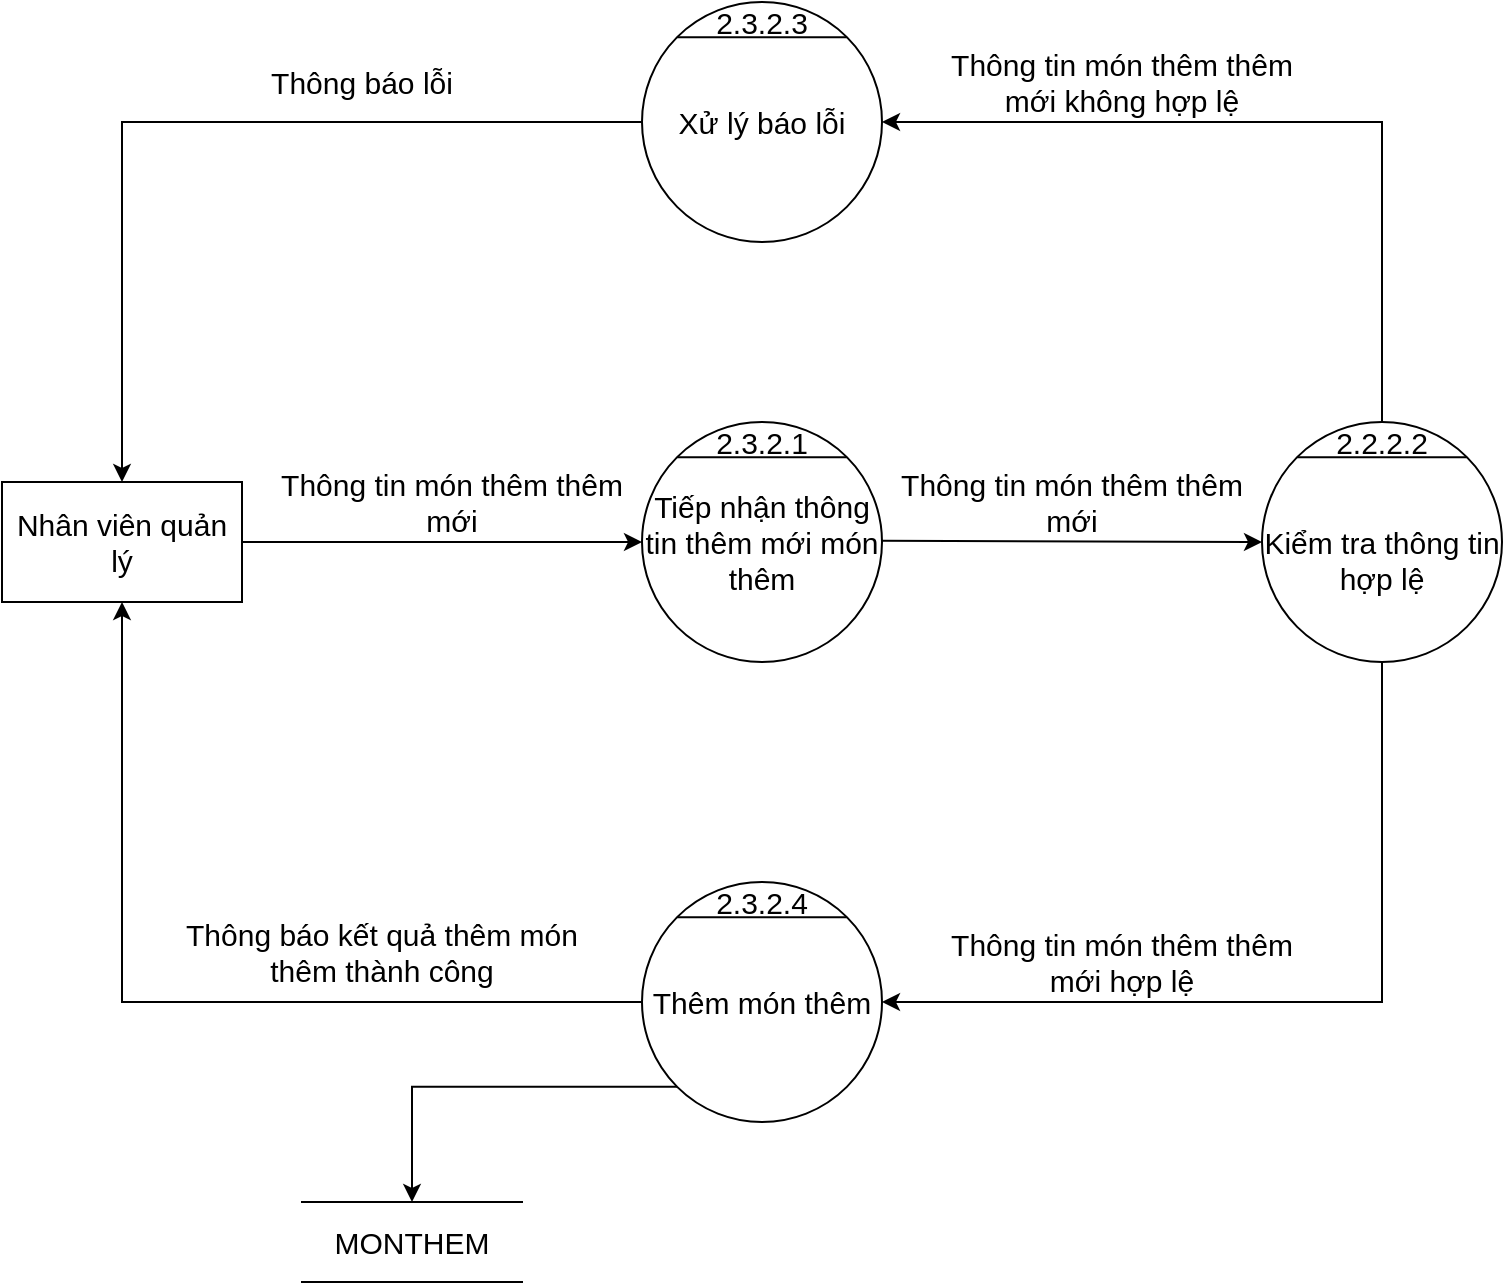 <mxfile version="16.4.11" type="device"><diagram id="GOPO-owrjOXY3aB3Xkwe" name="Page-1"><mxGraphModel dx="1888" dy="641" grid="1" gridSize="10" guides="1" tooltips="1" connect="1" arrows="1" fold="1" page="1" pageScale="1" pageWidth="850" pageHeight="1100" math="0" shadow="0"><root><mxCell id="0"/><mxCell id="1" parent="0"/><mxCell id="kkcmnHOd5ncJ-kvKS6A_-1" value="Tiếp nhận thông tin thêm mới món thêm" style="ellipse;whiteSpace=wrap;html=1;aspect=fixed;fontSize=15;" vertex="1" parent="1"><mxGeometry x="200" y="330" width="120" height="120" as="geometry"/></mxCell><mxCell id="kkcmnHOd5ncJ-kvKS6A_-2" value="" style="endArrow=none;html=1;rounded=0;exitX=0;exitY=0;exitDx=0;exitDy=0;entryX=1;entryY=0;entryDx=0;entryDy=0;fontSize=15;" edge="1" parent="1" source="kkcmnHOd5ncJ-kvKS6A_-1" target="kkcmnHOd5ncJ-kvKS6A_-1"><mxGeometry width="50" height="50" relative="1" as="geometry"><mxPoint x="480" y="370" as="sourcePoint"/><mxPoint x="530" y="320" as="targetPoint"/></mxGeometry></mxCell><mxCell id="kkcmnHOd5ncJ-kvKS6A_-3" value="2.3.2.1" style="text;html=1;strokeColor=none;fillColor=none;align=center;verticalAlign=middle;whiteSpace=wrap;rounded=0;fontSize=15;" vertex="1" parent="1"><mxGeometry x="240" y="330" width="40" height="20" as="geometry"/></mxCell><mxCell id="kkcmnHOd5ncJ-kvKS6A_-4" value="Nhân viên quản lý" style="rounded=0;whiteSpace=wrap;html=1;fontSize=15;" vertex="1" parent="1"><mxGeometry x="-120" y="360" width="120" height="60" as="geometry"/></mxCell><mxCell id="kkcmnHOd5ncJ-kvKS6A_-5" value="" style="endArrow=classic;html=1;rounded=0;exitX=1;exitY=0.5;exitDx=0;exitDy=0;entryX=0;entryY=0.5;entryDx=0;entryDy=0;fontSize=15;" edge="1" parent="1" source="kkcmnHOd5ncJ-kvKS6A_-4" target="kkcmnHOd5ncJ-kvKS6A_-1"><mxGeometry width="50" height="50" relative="1" as="geometry"><mxPoint x="150" y="410" as="sourcePoint"/><mxPoint x="200" y="360" as="targetPoint"/></mxGeometry></mxCell><mxCell id="kkcmnHOd5ncJ-kvKS6A_-6" value="" style="endArrow=classic;html=1;rounded=0;exitX=1;exitY=0.5;exitDx=0;exitDy=0;fontSize=15;entryX=0;entryY=0.5;entryDx=0;entryDy=0;" edge="1" parent="1" target="kkcmnHOd5ncJ-kvKS6A_-7"><mxGeometry width="50" height="50" relative="1" as="geometry"><mxPoint x="320" y="389.41" as="sourcePoint"/><mxPoint x="440" y="389" as="targetPoint"/></mxGeometry></mxCell><mxCell id="kkcmnHOd5ncJ-kvKS6A_-7" value="&lt;br&gt;Kiểm tra thông tin hợp lệ" style="ellipse;whiteSpace=wrap;html=1;aspect=fixed;fontSize=15;" vertex="1" parent="1"><mxGeometry x="510" y="330" width="120" height="120" as="geometry"/></mxCell><mxCell id="kkcmnHOd5ncJ-kvKS6A_-8" value="" style="endArrow=none;html=1;rounded=0;exitX=0;exitY=0;exitDx=0;exitDy=0;entryX=1;entryY=0;entryDx=0;entryDy=0;fontSize=15;" edge="1" parent="1" source="kkcmnHOd5ncJ-kvKS6A_-7" target="kkcmnHOd5ncJ-kvKS6A_-7"><mxGeometry width="50" height="50" relative="1" as="geometry"><mxPoint x="730" y="370" as="sourcePoint"/><mxPoint x="780" y="320" as="targetPoint"/></mxGeometry></mxCell><mxCell id="kkcmnHOd5ncJ-kvKS6A_-9" value="2.2.2.2" style="text;html=1;strokeColor=none;fillColor=none;align=center;verticalAlign=middle;whiteSpace=wrap;rounded=0;fontSize=15;" vertex="1" parent="1"><mxGeometry x="550" y="330" width="40" height="20" as="geometry"/></mxCell><mxCell id="kkcmnHOd5ncJ-kvKS6A_-10" value="Thêm món thêm" style="ellipse;whiteSpace=wrap;html=1;aspect=fixed;fontSize=15;" vertex="1" parent="1"><mxGeometry x="200" y="560" width="120" height="120" as="geometry"/></mxCell><mxCell id="kkcmnHOd5ncJ-kvKS6A_-11" value="" style="endArrow=none;html=1;rounded=0;exitX=0;exitY=0;exitDx=0;exitDy=0;entryX=1;entryY=0;entryDx=0;entryDy=0;fontSize=15;" edge="1" parent="1" source="kkcmnHOd5ncJ-kvKS6A_-10" target="kkcmnHOd5ncJ-kvKS6A_-10"><mxGeometry width="50" height="50" relative="1" as="geometry"><mxPoint x="245" y="790" as="sourcePoint"/><mxPoint x="295" y="740" as="targetPoint"/></mxGeometry></mxCell><mxCell id="kkcmnHOd5ncJ-kvKS6A_-12" value="2.3.2.4" style="text;html=1;strokeColor=none;fillColor=none;align=center;verticalAlign=middle;whiteSpace=wrap;rounded=0;fontSize=15;" vertex="1" parent="1"><mxGeometry x="240" y="560" width="40" height="20" as="geometry"/></mxCell><mxCell id="kkcmnHOd5ncJ-kvKS6A_-13" value="Thông tin món thêm thêm mới" style="text;html=1;strokeColor=none;fillColor=none;align=center;verticalAlign=middle;whiteSpace=wrap;rounded=0;fontSize=15;" vertex="1" parent="1"><mxGeometry x="10" y="350" width="190" height="40" as="geometry"/></mxCell><mxCell id="kkcmnHOd5ncJ-kvKS6A_-14" value="Thông tin món thêm thêm mới" style="text;html=1;strokeColor=none;fillColor=none;align=center;verticalAlign=middle;whiteSpace=wrap;rounded=0;fontSize=15;" vertex="1" parent="1"><mxGeometry x="320" y="350" width="190" height="40" as="geometry"/></mxCell><mxCell id="kkcmnHOd5ncJ-kvKS6A_-15" value="" style="edgeStyle=segmentEdgeStyle;endArrow=classic;html=1;rounded=0;fontSize=15;exitX=0.5;exitY=1;exitDx=0;exitDy=0;entryX=1;entryY=0.5;entryDx=0;entryDy=0;" edge="1" parent="1" source="kkcmnHOd5ncJ-kvKS6A_-7" target="kkcmnHOd5ncJ-kvKS6A_-10"><mxGeometry width="50" height="50" relative="1" as="geometry"><mxPoint x="290" y="600" as="sourcePoint"/><mxPoint x="340" y="550" as="targetPoint"/><Array as="points"><mxPoint x="570" y="620"/></Array></mxGeometry></mxCell><mxCell id="kkcmnHOd5ncJ-kvKS6A_-16" value="Thông tin món thêm thêm mới hợp lệ" style="text;html=1;strokeColor=none;fillColor=none;align=center;verticalAlign=middle;whiteSpace=wrap;rounded=0;fontSize=15;" vertex="1" parent="1"><mxGeometry x="340" y="580" width="200" height="40" as="geometry"/></mxCell><mxCell id="kkcmnHOd5ncJ-kvKS6A_-17" value="" style="edgeStyle=segmentEdgeStyle;endArrow=classic;html=1;rounded=0;fontSize=15;exitX=0;exitY=0.5;exitDx=0;exitDy=0;entryX=0.5;entryY=1;entryDx=0;entryDy=0;" edge="1" parent="1" source="kkcmnHOd5ncJ-kvKS6A_-10" target="kkcmnHOd5ncJ-kvKS6A_-4"><mxGeometry width="50" height="50" relative="1" as="geometry"><mxPoint x="290" y="700" as="sourcePoint"/><mxPoint x="340" y="650" as="targetPoint"/></mxGeometry></mxCell><mxCell id="kkcmnHOd5ncJ-kvKS6A_-18" value="Thông báo kết quả thêm món thêm thành công" style="text;html=1;strokeColor=none;fillColor=none;align=center;verticalAlign=middle;whiteSpace=wrap;rounded=0;fontSize=15;" vertex="1" parent="1"><mxGeometry x="-30" y="570" width="200" height="50" as="geometry"/></mxCell><mxCell id="kkcmnHOd5ncJ-kvKS6A_-19" value="Xử lý báo lỗi" style="ellipse;whiteSpace=wrap;html=1;aspect=fixed;fontSize=15;" vertex="1" parent="1"><mxGeometry x="200" y="120" width="120" height="120" as="geometry"/></mxCell><mxCell id="kkcmnHOd5ncJ-kvKS6A_-20" value="" style="endArrow=none;html=1;rounded=0;exitX=0;exitY=0;exitDx=0;exitDy=0;entryX=1;entryY=0;entryDx=0;entryDy=0;fontSize=15;" edge="1" parent="1" source="kkcmnHOd5ncJ-kvKS6A_-19" target="kkcmnHOd5ncJ-kvKS6A_-19"><mxGeometry width="50" height="50" relative="1" as="geometry"><mxPoint x="245" y="350" as="sourcePoint"/><mxPoint x="295" y="300" as="targetPoint"/></mxGeometry></mxCell><mxCell id="kkcmnHOd5ncJ-kvKS6A_-21" value="2.3.2.3" style="text;html=1;strokeColor=none;fillColor=none;align=center;verticalAlign=middle;whiteSpace=wrap;rounded=0;fontSize=15;" vertex="1" parent="1"><mxGeometry x="240" y="120" width="40" height="20" as="geometry"/></mxCell><mxCell id="kkcmnHOd5ncJ-kvKS6A_-22" value="" style="edgeStyle=segmentEdgeStyle;endArrow=classic;html=1;rounded=0;exitX=0.5;exitY=0;exitDx=0;exitDy=0;entryX=1;entryY=0.5;entryDx=0;entryDy=0;" edge="1" parent="1" source="kkcmnHOd5ncJ-kvKS6A_-9" target="kkcmnHOd5ncJ-kvKS6A_-19"><mxGeometry width="50" height="50" relative="1" as="geometry"><mxPoint x="400" y="410" as="sourcePoint"/><mxPoint x="450" y="360" as="targetPoint"/><Array as="points"><mxPoint x="570" y="180"/></Array></mxGeometry></mxCell><mxCell id="kkcmnHOd5ncJ-kvKS6A_-23" value="Thông tin món thêm thêm mới không hợp lệ" style="text;html=1;strokeColor=none;fillColor=none;align=center;verticalAlign=middle;whiteSpace=wrap;rounded=0;fontSize=15;" vertex="1" parent="1"><mxGeometry x="340" y="140" width="200" height="40" as="geometry"/></mxCell><mxCell id="kkcmnHOd5ncJ-kvKS6A_-24" value="" style="edgeStyle=segmentEdgeStyle;endArrow=classic;html=1;rounded=0;exitX=0;exitY=0.5;exitDx=0;exitDy=0;entryX=0.5;entryY=0;entryDx=0;entryDy=0;" edge="1" parent="1" source="kkcmnHOd5ncJ-kvKS6A_-19" target="kkcmnHOd5ncJ-kvKS6A_-4"><mxGeometry width="50" height="50" relative="1" as="geometry"><mxPoint x="220" y="410" as="sourcePoint"/><mxPoint x="-60" y="350" as="targetPoint"/></mxGeometry></mxCell><mxCell id="kkcmnHOd5ncJ-kvKS6A_-25" value="Thông báo lỗi" style="text;html=1;strokeColor=none;fillColor=none;align=center;verticalAlign=middle;whiteSpace=wrap;rounded=0;fontSize=15;" vertex="1" parent="1"><mxGeometry x="-40" y="140" width="200" height="40" as="geometry"/></mxCell><mxCell id="kkcmnHOd5ncJ-kvKS6A_-26" value="&lt;font style=&quot;font-size: 15px&quot;&gt;MONTHEM&lt;/font&gt;" style="shape=partialRectangle;whiteSpace=wrap;html=1;left=0;right=0;fillColor=none;" vertex="1" parent="1"><mxGeometry x="30" y="720" width="110" height="40" as="geometry"/></mxCell><mxCell id="kkcmnHOd5ncJ-kvKS6A_-27" value="" style="edgeStyle=segmentEdgeStyle;endArrow=classic;html=1;rounded=0;fontSize=15;entryX=0.5;entryY=0;entryDx=0;entryDy=0;exitX=0;exitY=1;exitDx=0;exitDy=0;" edge="1" parent="1" source="kkcmnHOd5ncJ-kvKS6A_-10" target="kkcmnHOd5ncJ-kvKS6A_-26"><mxGeometry width="50" height="50" relative="1" as="geometry"><mxPoint x="220" y="610" as="sourcePoint"/><mxPoint x="270" y="560" as="targetPoint"/></mxGeometry></mxCell></root></mxGraphModel></diagram></mxfile>